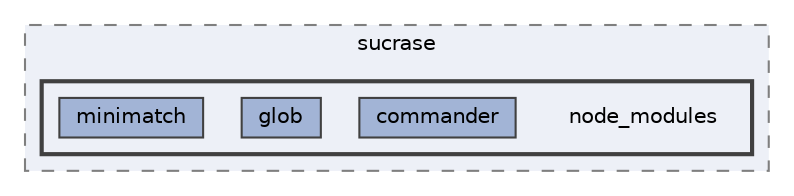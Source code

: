 digraph "pkiclassroomrescheduler/src/main/frontend/node_modules/sucrase/node_modules"
{
 // LATEX_PDF_SIZE
  bgcolor="transparent";
  edge [fontname=Helvetica,fontsize=10,labelfontname=Helvetica,labelfontsize=10];
  node [fontname=Helvetica,fontsize=10,shape=box,height=0.2,width=0.4];
  compound=true
  subgraph clusterdir_dd9350874c39a6c77c9347ec5f39bec0 {
    graph [ bgcolor="#edf0f7", pencolor="grey50", label="sucrase", fontname=Helvetica,fontsize=10 style="filled,dashed", URL="dir_dd9350874c39a6c77c9347ec5f39bec0.html",tooltip=""]
  subgraph clusterdir_544d5846e68307d5ab5a67113ec55178 {
    graph [ bgcolor="#edf0f7", pencolor="grey25", label="", fontname=Helvetica,fontsize=10 style="filled,bold", URL="dir_544d5846e68307d5ab5a67113ec55178.html",tooltip=""]
    dir_544d5846e68307d5ab5a67113ec55178 [shape=plaintext, label="node_modules"];
  dir_c0a76adf064a4d321fb508eb4c17344f [label="commander", fillcolor="#a2b4d6", color="grey25", style="filled", URL="dir_c0a76adf064a4d321fb508eb4c17344f.html",tooltip=""];
  dir_92b63774f2cb3db0bfc0dceabd03ca85 [label="glob", fillcolor="#a2b4d6", color="grey25", style="filled", URL="dir_92b63774f2cb3db0bfc0dceabd03ca85.html",tooltip=""];
  dir_9ede443b071adc43665c965fe8983f20 [label="minimatch", fillcolor="#a2b4d6", color="grey25", style="filled", URL="dir_9ede443b071adc43665c965fe8983f20.html",tooltip=""];
  }
  }
}
